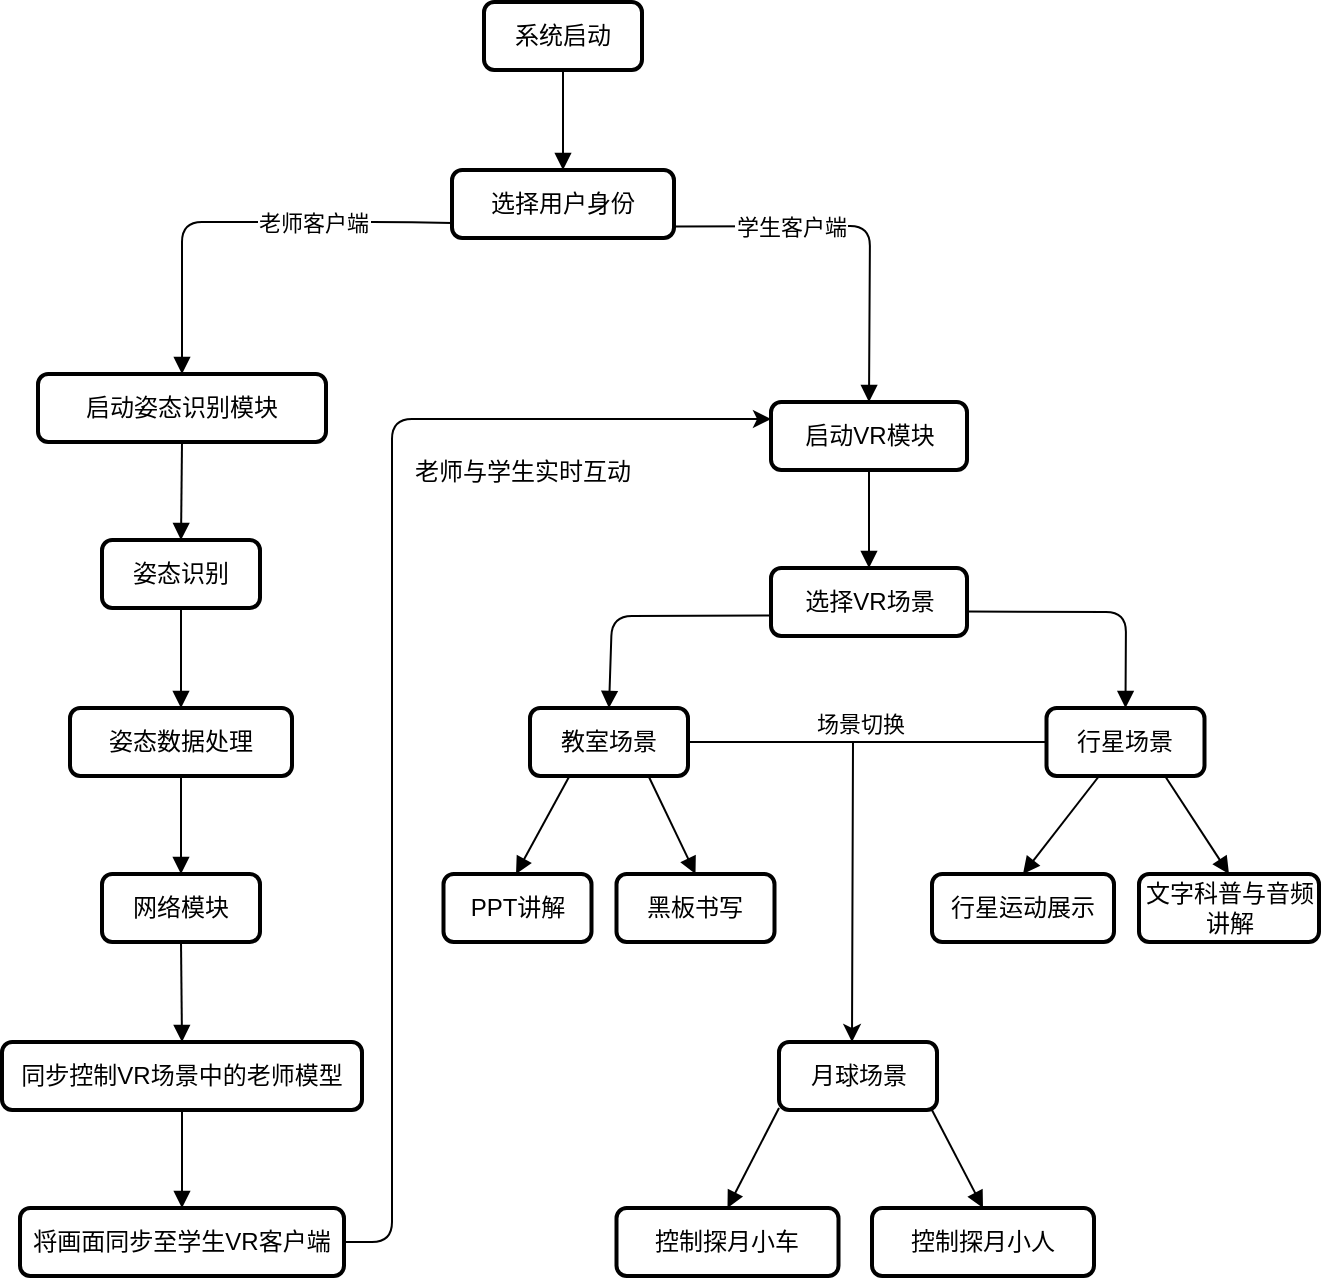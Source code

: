 <mxfile version="24.7.7">
  <diagram name="第 1 页" id="Urohnah4_BfFmQy-xa4O">
    <mxGraphModel dx="1453" dy="629" grid="1" gridSize="10" guides="1" tooltips="1" connect="1" arrows="1" fold="1" page="1" pageScale="1" pageWidth="827" pageHeight="1169" math="0" shadow="0">
      <root>
        <mxCell id="0" />
        <mxCell id="1" parent="0" />
        <mxCell id="4m9RlPV3YWV02r0w1oQn-1" value="系统启动" style="whiteSpace=wrap;strokeWidth=2;rounded=1;" vertex="1" parent="1">
          <mxGeometry x="436" y="600" width="79" height="34" as="geometry" />
        </mxCell>
        <mxCell id="4m9RlPV3YWV02r0w1oQn-2" value="选择用户身份" style="whiteSpace=wrap;strokeWidth=2;rounded=1;" vertex="1" parent="1">
          <mxGeometry x="420" y="684" width="111" height="34" as="geometry" />
        </mxCell>
        <mxCell id="4m9RlPV3YWV02r0w1oQn-3" value="启动姿态识别模块" style="whiteSpace=wrap;strokeWidth=2;rounded=1;" vertex="1" parent="1">
          <mxGeometry x="213" y="786" width="144" height="34" as="geometry" />
        </mxCell>
        <mxCell id="4m9RlPV3YWV02r0w1oQn-4" value="姿态识别" style="whiteSpace=wrap;strokeWidth=2;rounded=1;" vertex="1" parent="1">
          <mxGeometry x="245" y="869" width="79" height="34" as="geometry" />
        </mxCell>
        <mxCell id="4m9RlPV3YWV02r0w1oQn-5" value="姿态数据处理" style="whiteSpace=wrap;strokeWidth=2;rounded=1;" vertex="1" parent="1">
          <mxGeometry x="229" y="953" width="111" height="34" as="geometry" />
        </mxCell>
        <mxCell id="4m9RlPV3YWV02r0w1oQn-6" value="网络模块" style="whiteSpace=wrap;strokeWidth=2;rounded=1;" vertex="1" parent="1">
          <mxGeometry x="245" y="1036" width="79" height="34" as="geometry" />
        </mxCell>
        <mxCell id="4m9RlPV3YWV02r0w1oQn-7" value="同步控制VR场景中的老师模型" style="whiteSpace=wrap;strokeWidth=2;rounded=1;" vertex="1" parent="1">
          <mxGeometry x="195" y="1120" width="180" height="34" as="geometry" />
        </mxCell>
        <mxCell id="4m9RlPV3YWV02r0w1oQn-8" style="edgeStyle=orthogonalEdgeStyle;rounded=1;orthogonalLoop=1;jettySize=auto;html=1;entryX=0;entryY=0.25;entryDx=0;entryDy=0;" edge="1" parent="1" source="4m9RlPV3YWV02r0w1oQn-9" target="4m9RlPV3YWV02r0w1oQn-10">
          <mxGeometry relative="1" as="geometry">
            <Array as="points">
              <mxPoint x="390" y="1220" />
              <mxPoint x="390" y="809" />
            </Array>
          </mxGeometry>
        </mxCell>
        <mxCell id="4m9RlPV3YWV02r0w1oQn-9" value="将画面同步至学生VR客户端" style="whiteSpace=wrap;strokeWidth=2;rounded=1;" vertex="1" parent="1">
          <mxGeometry x="204" y="1203" width="162" height="34" as="geometry" />
        </mxCell>
        <mxCell id="4m9RlPV3YWV02r0w1oQn-10" value="启动VR模块" style="whiteSpace=wrap;strokeWidth=2;rounded=1;" vertex="1" parent="1">
          <mxGeometry x="579.5" y="800" width="98" height="34" as="geometry" />
        </mxCell>
        <mxCell id="4m9RlPV3YWV02r0w1oQn-11" value="选择VR场景" style="whiteSpace=wrap;strokeWidth=2;rounded=1;" vertex="1" parent="1">
          <mxGeometry x="579.5" y="883" width="98" height="34" as="geometry" />
        </mxCell>
        <mxCell id="4m9RlPV3YWV02r0w1oQn-53" style="edgeStyle=orthogonalEdgeStyle;rounded=0;orthogonalLoop=1;jettySize=auto;html=1;exitX=1;exitY=0.5;exitDx=0;exitDy=0;strokeColor=default;endArrow=none;endFill=0;" edge="1" parent="1" source="4m9RlPV3YWV02r0w1oQn-12">
          <mxGeometry relative="1" as="geometry">
            <mxPoint x="620" y="970" as="targetPoint" />
          </mxGeometry>
        </mxCell>
        <mxCell id="4m9RlPV3YWV02r0w1oQn-12" value="教室场景" style="whiteSpace=wrap;strokeWidth=2;rounded=1;" vertex="1" parent="1">
          <mxGeometry x="459" y="953" width="79" height="34" as="geometry" />
        </mxCell>
        <mxCell id="4m9RlPV3YWV02r0w1oQn-13" value="PPT讲解" style="whiteSpace=wrap;strokeWidth=2;rounded=1;" vertex="1" parent="1">
          <mxGeometry x="415.75" y="1036" width="74" height="34" as="geometry" />
        </mxCell>
        <mxCell id="4m9RlPV3YWV02r0w1oQn-14" value="黑板书写" style="whiteSpace=wrap;strokeWidth=2;rounded=1;" vertex="1" parent="1">
          <mxGeometry x="502.25" y="1036" width="79" height="34" as="geometry" />
        </mxCell>
        <mxCell id="4m9RlPV3YWV02r0w1oQn-15" value="月球场景" style="whiteSpace=wrap;strokeWidth=2;points=[[0,0,0,0,0],[0,0.25,0,0,0],[0,0.5,0,0,0],[0,0.75,0,0,0],[0,1,0,0,0],[0.25,0,0,0,0],[0.25,1,0,0,0],[0.5,0,0,0,0],[0.5,1,0,0,0],[0.75,0,0,0,0],[0.75,1,0,0,0],[1,0,0,0,0],[1,0.25,0,0,0],[1,0.5,0,0,0],[1,0.75,0,0,0],[1,1,0,0,0]];rounded=1;" vertex="1" parent="1">
          <mxGeometry x="583.5" y="1120" width="79" height="34" as="geometry" />
        </mxCell>
        <mxCell id="4m9RlPV3YWV02r0w1oQn-16" value="控制探月小车" style="whiteSpace=wrap;strokeWidth=2;rounded=1;" vertex="1" parent="1">
          <mxGeometry x="502.25" y="1203" width="111" height="34" as="geometry" />
        </mxCell>
        <mxCell id="4m9RlPV3YWV02r0w1oQn-17" value="控制探月小人" style="whiteSpace=wrap;strokeWidth=2;rounded=1;" vertex="1" parent="1">
          <mxGeometry x="630" y="1203" width="111" height="34" as="geometry" />
        </mxCell>
        <mxCell id="4m9RlPV3YWV02r0w1oQn-51" style="edgeStyle=orthogonalEdgeStyle;rounded=0;orthogonalLoop=1;jettySize=auto;html=1;exitX=0;exitY=0.5;exitDx=0;exitDy=0;" edge="1" parent="1" source="4m9RlPV3YWV02r0w1oQn-18">
          <mxGeometry relative="1" as="geometry">
            <mxPoint x="620" y="1120" as="targetPoint" />
          </mxGeometry>
        </mxCell>
        <mxCell id="4m9RlPV3YWV02r0w1oQn-54" value="场景切换" style="edgeLabel;html=1;align=center;verticalAlign=middle;resizable=0;points=[];" vertex="1" connectable="0" parent="4m9RlPV3YWV02r0w1oQn-51">
          <mxGeometry x="-0.145" relative="1" as="geometry">
            <mxPoint x="3" y="-18" as="offset" />
          </mxGeometry>
        </mxCell>
        <mxCell id="4m9RlPV3YWV02r0w1oQn-18" value="行星场景" style="whiteSpace=wrap;strokeWidth=2;rounded=1;" vertex="1" parent="1">
          <mxGeometry x="717.25" y="953" width="79" height="34" as="geometry" />
        </mxCell>
        <mxCell id="4m9RlPV3YWV02r0w1oQn-20" value="文字科普与音频讲解" style="whiteSpace=wrap;strokeWidth=2;rounded=1;" vertex="1" parent="1">
          <mxGeometry x="763.5" y="1036" width="90" height="34" as="geometry" />
        </mxCell>
        <mxCell id="4m9RlPV3YWV02r0w1oQn-22" value="" style="curved=1;startArrow=none;endArrow=block;exitX=0.5;exitY=0.99;entryX=0.5;entryY=-0.01;rounded=1;" edge="1" parent="1" source="4m9RlPV3YWV02r0w1oQn-1" target="4m9RlPV3YWV02r0w1oQn-2">
          <mxGeometry relative="1" as="geometry">
            <Array as="points" />
          </mxGeometry>
        </mxCell>
        <mxCell id="4m9RlPV3YWV02r0w1oQn-23" value="老师客户端" style="curved=0;startArrow=none;endArrow=block;exitX=0;exitY=0.78;entryX=0.5;entryY=-0.01;rounded=1;" edge="1" parent="1" source="4m9RlPV3YWV02r0w1oQn-2" target="4m9RlPV3YWV02r0w1oQn-3">
          <mxGeometry x="-0.337" relative="1" as="geometry">
            <Array as="points">
              <mxPoint x="390" y="710" />
              <mxPoint x="285" y="710" />
            </Array>
            <mxPoint x="1" as="offset" />
          </mxGeometry>
        </mxCell>
        <mxCell id="4m9RlPV3YWV02r0w1oQn-24" value="" style="curved=1;startArrow=none;endArrow=block;exitX=0.5;exitY=0.97;entryX=0.5;entryY=0;rounded=1;" edge="1" parent="1" source="4m9RlPV3YWV02r0w1oQn-3" target="4m9RlPV3YWV02r0w1oQn-4">
          <mxGeometry relative="1" as="geometry">
            <Array as="points" />
          </mxGeometry>
        </mxCell>
        <mxCell id="4m9RlPV3YWV02r0w1oQn-25" value="" style="curved=1;startArrow=none;endArrow=block;exitX=0.5;exitY=0.99;entryX=0.5;entryY=-0.01;rounded=1;" edge="1" parent="1" source="4m9RlPV3YWV02r0w1oQn-4" target="4m9RlPV3YWV02r0w1oQn-5">
          <mxGeometry relative="1" as="geometry">
            <Array as="points" />
          </mxGeometry>
        </mxCell>
        <mxCell id="4m9RlPV3YWV02r0w1oQn-26" value="" style="curved=1;startArrow=none;endArrow=block;exitX=0.5;exitY=0.97;entryX=0.5;entryY=0;rounded=1;" edge="1" parent="1" source="4m9RlPV3YWV02r0w1oQn-5" target="4m9RlPV3YWV02r0w1oQn-6">
          <mxGeometry relative="1" as="geometry">
            <Array as="points" />
          </mxGeometry>
        </mxCell>
        <mxCell id="4m9RlPV3YWV02r0w1oQn-27" value="" style="curved=1;startArrow=none;endArrow=block;exitX=0.5;exitY=0.99;entryX=0.5;entryY=-0.01;rounded=1;" edge="1" parent="1" source="4m9RlPV3YWV02r0w1oQn-6" target="4m9RlPV3YWV02r0w1oQn-7">
          <mxGeometry relative="1" as="geometry">
            <Array as="points" />
          </mxGeometry>
        </mxCell>
        <mxCell id="4m9RlPV3YWV02r0w1oQn-28" value="" style="curved=1;startArrow=none;endArrow=block;exitX=0.5;exitY=0.97;entryX=0.5;entryY=0;rounded=1;" edge="1" parent="1" source="4m9RlPV3YWV02r0w1oQn-7" target="4m9RlPV3YWV02r0w1oQn-9">
          <mxGeometry relative="1" as="geometry">
            <Array as="points" />
          </mxGeometry>
        </mxCell>
        <mxCell id="4m9RlPV3YWV02r0w1oQn-29" value="学生客户端" style="curved=0;startArrow=none;endArrow=block;exitX=1;exitY=0.83;entryX=0.5;entryY=-0.01;rounded=1;" edge="1" parent="1" source="4m9RlPV3YWV02r0w1oQn-2" target="4m9RlPV3YWV02r0w1oQn-10">
          <mxGeometry x="-0.366" relative="1" as="geometry">
            <Array as="points">
              <mxPoint x="629" y="712" />
            </Array>
            <mxPoint as="offset" />
          </mxGeometry>
        </mxCell>
        <mxCell id="4m9RlPV3YWV02r0w1oQn-30" value="" style="curved=1;startArrow=none;endArrow=block;exitX=0.5;exitY=0.97;entryX=0.5;entryY=0;rounded=1;" edge="1" parent="1" target="4m9RlPV3YWV02r0w1oQn-11">
          <mxGeometry relative="1" as="geometry">
            <Array as="points" />
            <mxPoint x="628.5" y="834" as="sourcePoint" />
          </mxGeometry>
        </mxCell>
        <mxCell id="4m9RlPV3YWV02r0w1oQn-31" value="" style="curved=0;startArrow=none;endArrow=block;exitX=0;exitY=0.7;entryX=0.5;entryY=-0.01;rounded=1;" edge="1" parent="1" source="4m9RlPV3YWV02r0w1oQn-11" target="4m9RlPV3YWV02r0w1oQn-12">
          <mxGeometry relative="1" as="geometry">
            <Array as="points">
              <mxPoint x="500" y="907" />
            </Array>
          </mxGeometry>
        </mxCell>
        <mxCell id="4m9RlPV3YWV02r0w1oQn-32" value="" style="curved=1;startArrow=none;endArrow=block;exitX=0.25;exitY=1;entryX=0.49;entryY=0;rounded=1;exitDx=0;exitDy=0;" edge="1" parent="1" source="4m9RlPV3YWV02r0w1oQn-12" target="4m9RlPV3YWV02r0w1oQn-13">
          <mxGeometry relative="1" as="geometry">
            <Array as="points" />
          </mxGeometry>
        </mxCell>
        <mxCell id="4m9RlPV3YWV02r0w1oQn-33" value="" style="curved=1;startArrow=none;endArrow=block;exitX=0.75;exitY=1;entryX=0.5;entryY=0;rounded=1;exitDx=0;exitDy=0;" edge="1" parent="1" source="4m9RlPV3YWV02r0w1oQn-12" target="4m9RlPV3YWV02r0w1oQn-14">
          <mxGeometry relative="1" as="geometry">
            <Array as="points" />
          </mxGeometry>
        </mxCell>
        <mxCell id="4m9RlPV3YWV02r0w1oQn-34" value="" style="curved=0;startArrow=none;endArrow=block;exitX=0;exitY=0.97;rounded=1;entryX=0.5;entryY=0;entryDx=0;entryDy=0;" edge="1" parent="1" source="4m9RlPV3YWV02r0w1oQn-15" target="4m9RlPV3YWV02r0w1oQn-16">
          <mxGeometry relative="1" as="geometry">
            <Array as="points" />
            <mxPoint x="540" y="1200" as="targetPoint" />
          </mxGeometry>
        </mxCell>
        <mxCell id="4m9RlPV3YWV02r0w1oQn-35" value="" style="curved=0;startArrow=none;endArrow=block;exitX=0.968;exitY=1;rounded=1;entryX=0.5;entryY=0;entryDx=0;entryDy=0;exitDx=0;exitDy=0;exitPerimeter=0;" edge="1" parent="1" source="4m9RlPV3YWV02r0w1oQn-15" target="4m9RlPV3YWV02r0w1oQn-17">
          <mxGeometry relative="1" as="geometry">
            <Array as="points" />
            <mxPoint x="703" y="1203" as="targetPoint" />
          </mxGeometry>
        </mxCell>
        <mxCell id="4m9RlPV3YWV02r0w1oQn-36" value="" style="curved=0;startArrow=none;endArrow=block;exitX=1;exitY=0.64;entryX=0.5;entryY=-0.01;rounded=1;" edge="1" parent="1" source="4m9RlPV3YWV02r0w1oQn-11" target="4m9RlPV3YWV02r0w1oQn-18">
          <mxGeometry relative="1" as="geometry">
            <Array as="points">
              <mxPoint x="757" y="905" />
            </Array>
          </mxGeometry>
        </mxCell>
        <mxCell id="4m9RlPV3YWV02r0w1oQn-37" value="" style="curved=1;startArrow=none;endArrow=block;entryX=0.5;entryY=0;rounded=1;" edge="1" parent="1" source="4m9RlPV3YWV02r0w1oQn-18" target="4m9RlPV3YWV02r0w1oQn-19">
          <mxGeometry relative="1" as="geometry">
            <Array as="points" />
            <mxPoint x="722.5" y="990" as="sourcePoint" />
          </mxGeometry>
        </mxCell>
        <mxCell id="4m9RlPV3YWV02r0w1oQn-38" value="" style="curved=1;startArrow=none;endArrow=block;exitX=0.75;exitY=1;entryX=0.5;entryY=0;rounded=1;exitDx=0;exitDy=0;" edge="1" parent="1" source="4m9RlPV3YWV02r0w1oQn-18" target="4m9RlPV3YWV02r0w1oQn-20">
          <mxGeometry relative="1" as="geometry">
            <Array as="points" />
          </mxGeometry>
        </mxCell>
        <mxCell id="4m9RlPV3YWV02r0w1oQn-40" value="老师与学生实时互动" style="text;html=1;align=center;verticalAlign=middle;resizable=0;points=[];autosize=1;strokeColor=none;fillColor=none;rounded=1;" vertex="1" parent="1">
          <mxGeometry x="390" y="820" width="130" height="30" as="geometry" />
        </mxCell>
        <mxCell id="4m9RlPV3YWV02r0w1oQn-19" value="行星运动展示" style="whiteSpace=wrap;strokeWidth=2;rounded=1;" vertex="1" parent="1">
          <mxGeometry x="660" y="1036" width="91" height="34" as="geometry" />
        </mxCell>
      </root>
    </mxGraphModel>
  </diagram>
</mxfile>

